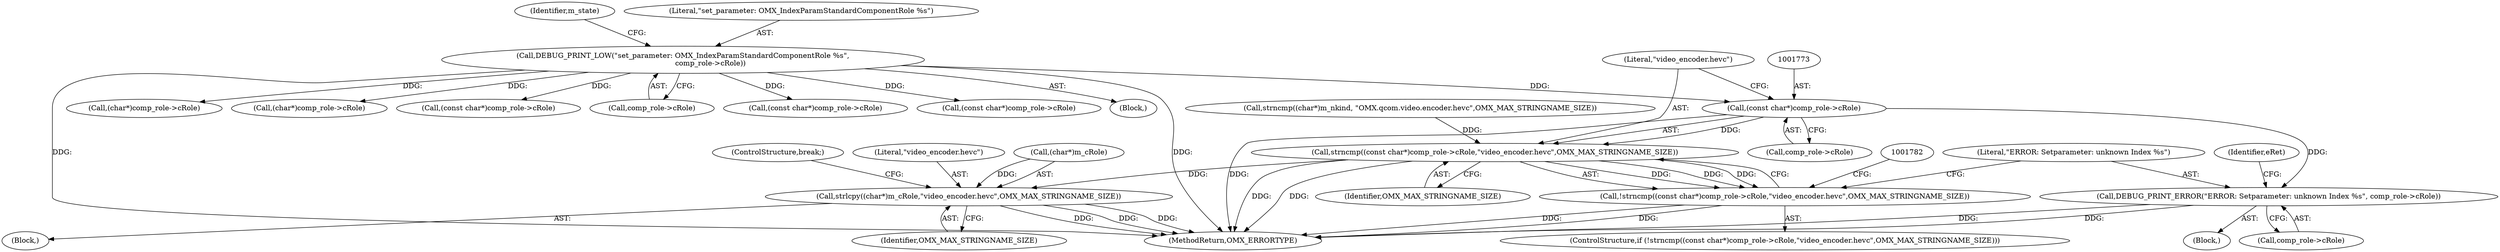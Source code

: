 digraph "0_Android_89913d7df36dbeb458ce165856bd6505a2ec647d_2@pointer" {
"1001772" [label="(Call,(const char*)comp_role->cRole)"];
"1001551" [label="(Call,DEBUG_PRINT_LOW(\"set_parameter: OMX_IndexParamStandardComponentRole %s\",\n                        comp_role->cRole))"];
"1001771" [label="(Call,strncmp((const char*)comp_role->cRole,\"video_encoder.hevc\",OMX_MAX_STRINGNAME_SIZE))"];
"1001770" [label="(Call,!strncmp((const char*)comp_role->cRole,\"video_encoder.hevc\",OMX_MAX_STRINGNAME_SIZE))"];
"1001780" [label="(Call,strlcpy((char*)m_cRole,\"video_encoder.hevc\",OMX_MAX_STRINGNAME_SIZE))"];
"1001788" [label="(Call,DEBUG_PRINT_ERROR(\"ERROR: Setparameter: unknown Index %s\", comp_role->cRole))"];
"1001770" [label="(Call,!strncmp((const char*)comp_role->cRole,\"video_encoder.hevc\",OMX_MAX_STRINGNAME_SIZE))"];
"1001779" [label="(Block,)"];
"1001762" [label="(Call,strncmp((char*)m_nkind, \"OMX.qcom.video.encoder.hevc\",OMX_MAX_STRINGNAME_SIZE))"];
"1001777" [label="(Literal,\"video_encoder.hevc\")"];
"1001787" [label="(Block,)"];
"1001788" [label="(Call,DEBUG_PRINT_ERROR(\"ERROR: Setparameter: unknown Index %s\", comp_role->cRole))"];
"1001624" [label="(Call,(char*)comp_role->cRole)"];
"1001794" [label="(Identifier,eRet)"];
"1001769" [label="(ControlStructure,if (!strncmp((const char*)comp_role->cRole,\"video_encoder.hevc\",OMX_MAX_STRINGNAME_SIZE)))"];
"1001778" [label="(Identifier,OMX_MAX_STRINGNAME_SIZE)"];
"1001587" [label="(Call,(char*)comp_role->cRole)"];
"1001551" [label="(Call,DEBUG_PRINT_LOW(\"set_parameter: OMX_IndexParamStandardComponentRole %s\",\n                        comp_role->cRole))"];
"1001790" [label="(Call,comp_role->cRole)"];
"1001735" [label="(Call,(const char*)comp_role->cRole)"];
"1001774" [label="(Call,comp_role->cRole)"];
"1001781" [label="(Call,(char*)m_cRole)"];
"1001553" [label="(Call,comp_role->cRole)"];
"1001698" [label="(Call,(const char*)comp_role->cRole)"];
"1001661" [label="(Call,(const char*)comp_role->cRole)"];
"1001541" [label="(Block,)"];
"1001784" [label="(Literal,\"video_encoder.hevc\")"];
"1001785" [label="(Identifier,OMX_MAX_STRINGNAME_SIZE)"];
"1002951" [label="(MethodReturn,OMX_ERRORTYPE)"];
"1001789" [label="(Literal,\"ERROR: Setparameter: unknown Index %s\")"];
"1001772" [label="(Call,(const char*)comp_role->cRole)"];
"1001771" [label="(Call,strncmp((const char*)comp_role->cRole,\"video_encoder.hevc\",OMX_MAX_STRINGNAME_SIZE))"];
"1001559" [label="(Identifier,m_state)"];
"1001804" [label="(ControlStructure,break;)"];
"1001552" [label="(Literal,\"set_parameter: OMX_IndexParamStandardComponentRole %s\")"];
"1001780" [label="(Call,strlcpy((char*)m_cRole,\"video_encoder.hevc\",OMX_MAX_STRINGNAME_SIZE))"];
"1001772" -> "1001771"  [label="AST: "];
"1001772" -> "1001774"  [label="CFG: "];
"1001773" -> "1001772"  [label="AST: "];
"1001774" -> "1001772"  [label="AST: "];
"1001777" -> "1001772"  [label="CFG: "];
"1001772" -> "1002951"  [label="DDG: "];
"1001772" -> "1001771"  [label="DDG: "];
"1001551" -> "1001772"  [label="DDG: "];
"1001772" -> "1001788"  [label="DDG: "];
"1001551" -> "1001541"  [label="AST: "];
"1001551" -> "1001553"  [label="CFG: "];
"1001552" -> "1001551"  [label="AST: "];
"1001553" -> "1001551"  [label="AST: "];
"1001559" -> "1001551"  [label="CFG: "];
"1001551" -> "1002951"  [label="DDG: "];
"1001551" -> "1002951"  [label="DDG: "];
"1001551" -> "1001587"  [label="DDG: "];
"1001551" -> "1001624"  [label="DDG: "];
"1001551" -> "1001661"  [label="DDG: "];
"1001551" -> "1001698"  [label="DDG: "];
"1001551" -> "1001735"  [label="DDG: "];
"1001771" -> "1001770"  [label="AST: "];
"1001771" -> "1001778"  [label="CFG: "];
"1001777" -> "1001771"  [label="AST: "];
"1001778" -> "1001771"  [label="AST: "];
"1001770" -> "1001771"  [label="CFG: "];
"1001771" -> "1002951"  [label="DDG: "];
"1001771" -> "1002951"  [label="DDG: "];
"1001771" -> "1001770"  [label="DDG: "];
"1001771" -> "1001770"  [label="DDG: "];
"1001771" -> "1001770"  [label="DDG: "];
"1001762" -> "1001771"  [label="DDG: "];
"1001771" -> "1001780"  [label="DDG: "];
"1001770" -> "1001769"  [label="AST: "];
"1001782" -> "1001770"  [label="CFG: "];
"1001789" -> "1001770"  [label="CFG: "];
"1001770" -> "1002951"  [label="DDG: "];
"1001770" -> "1002951"  [label="DDG: "];
"1001780" -> "1001779"  [label="AST: "];
"1001780" -> "1001785"  [label="CFG: "];
"1001781" -> "1001780"  [label="AST: "];
"1001784" -> "1001780"  [label="AST: "];
"1001785" -> "1001780"  [label="AST: "];
"1001804" -> "1001780"  [label="CFG: "];
"1001780" -> "1002951"  [label="DDG: "];
"1001780" -> "1002951"  [label="DDG: "];
"1001780" -> "1002951"  [label="DDG: "];
"1001781" -> "1001780"  [label="DDG: "];
"1001788" -> "1001787"  [label="AST: "];
"1001788" -> "1001790"  [label="CFG: "];
"1001789" -> "1001788"  [label="AST: "];
"1001790" -> "1001788"  [label="AST: "];
"1001794" -> "1001788"  [label="CFG: "];
"1001788" -> "1002951"  [label="DDG: "];
"1001788" -> "1002951"  [label="DDG: "];
}
